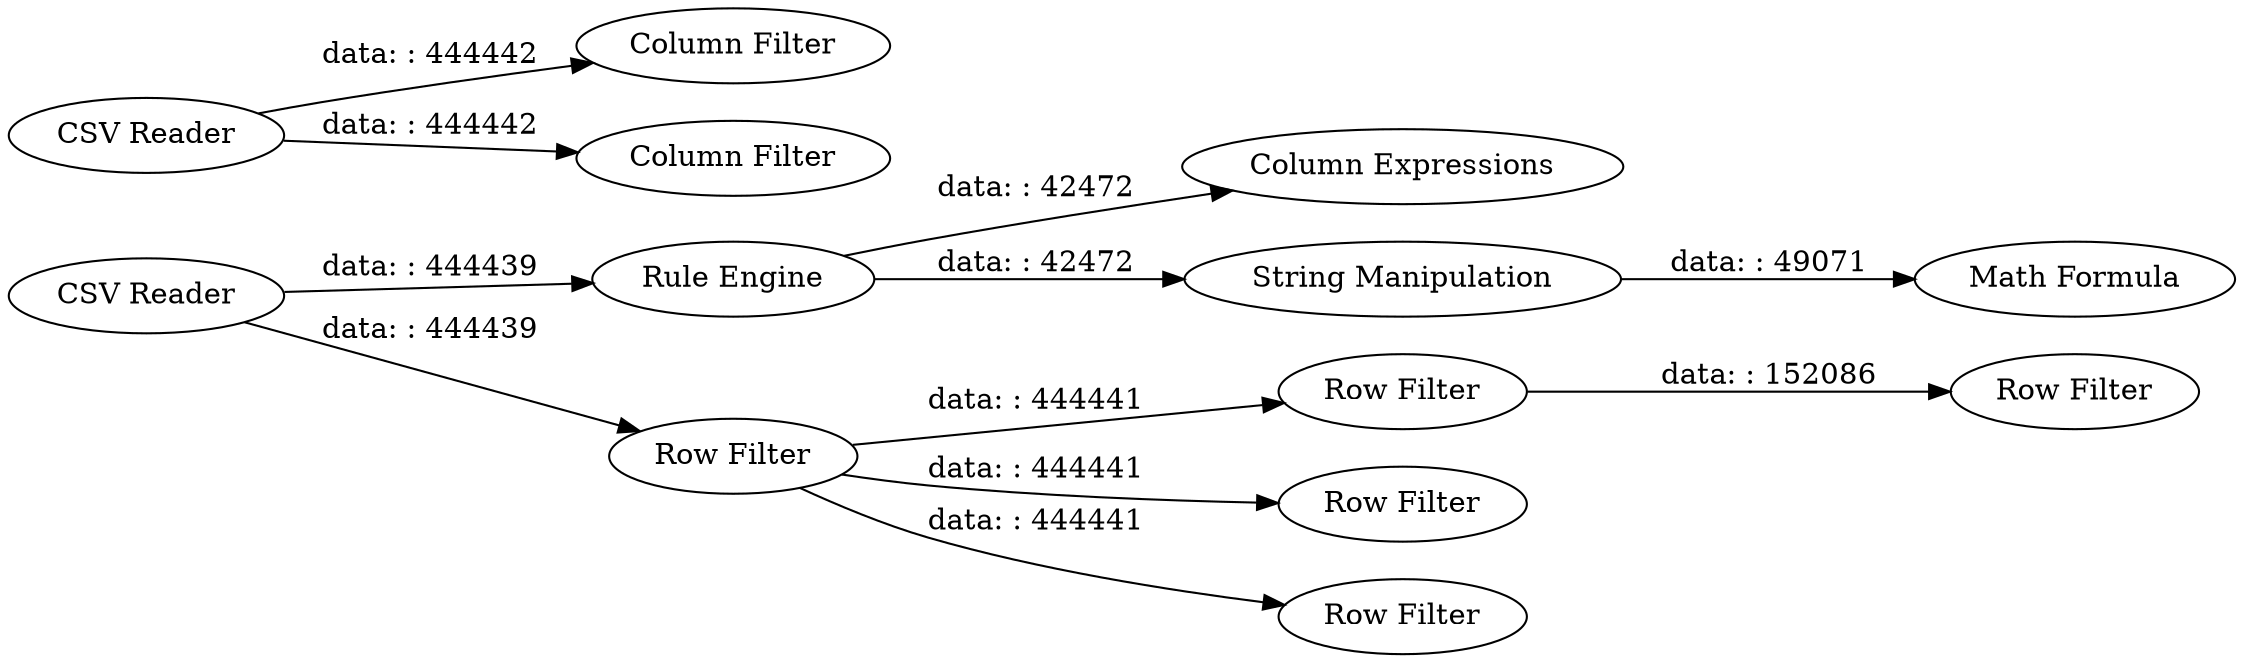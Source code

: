digraph {
	"-3777171165738452354_29" [label="Math Formula"]
	"-3777171165738452354_30" [label="Column Expressions"]
	"-3777171165738452354_11" [label="Row Filter"]
	"-3777171165738452354_31" [label="CSV Reader"]
	"-3777171165738452354_28" [label="String Manipulation"]
	"-3777171165738452354_32" [label="CSV Reader"]
	"-3777171165738452354_5" [label="Row Filter"]
	"-3777171165738452354_12" [label="Row Filter"]
	"-3777171165738452354_27" [label="Rule Engine"]
	"-3777171165738452354_23" [label="Column Filter"]
	"-3777171165738452354_24" [label="Column Filter"]
	"-3777171165738452354_2" [label="Row Filter"]
	"-3777171165738452354_3" [label="Row Filter"]
	"-3777171165738452354_32" -> "-3777171165738452354_24" [label="data: : 444442"]
	"-3777171165738452354_11" -> "-3777171165738452354_12" [label="data: : 152086"]
	"-3777171165738452354_27" -> "-3777171165738452354_30" [label="data: : 42472"]
	"-3777171165738452354_31" -> "-3777171165738452354_27" [label="data: : 444439"]
	"-3777171165738452354_27" -> "-3777171165738452354_28" [label="data: : 42472"]
	"-3777171165738452354_28" -> "-3777171165738452354_29" [label="data: : 49071"]
	"-3777171165738452354_32" -> "-3777171165738452354_23" [label="data: : 444442"]
	"-3777171165738452354_2" -> "-3777171165738452354_5" [label="data: : 444441"]
	"-3777171165738452354_2" -> "-3777171165738452354_11" [label="data: : 444441"]
	"-3777171165738452354_31" -> "-3777171165738452354_2" [label="data: : 444439"]
	"-3777171165738452354_2" -> "-3777171165738452354_3" [label="data: : 444441"]
	rankdir=LR
}
